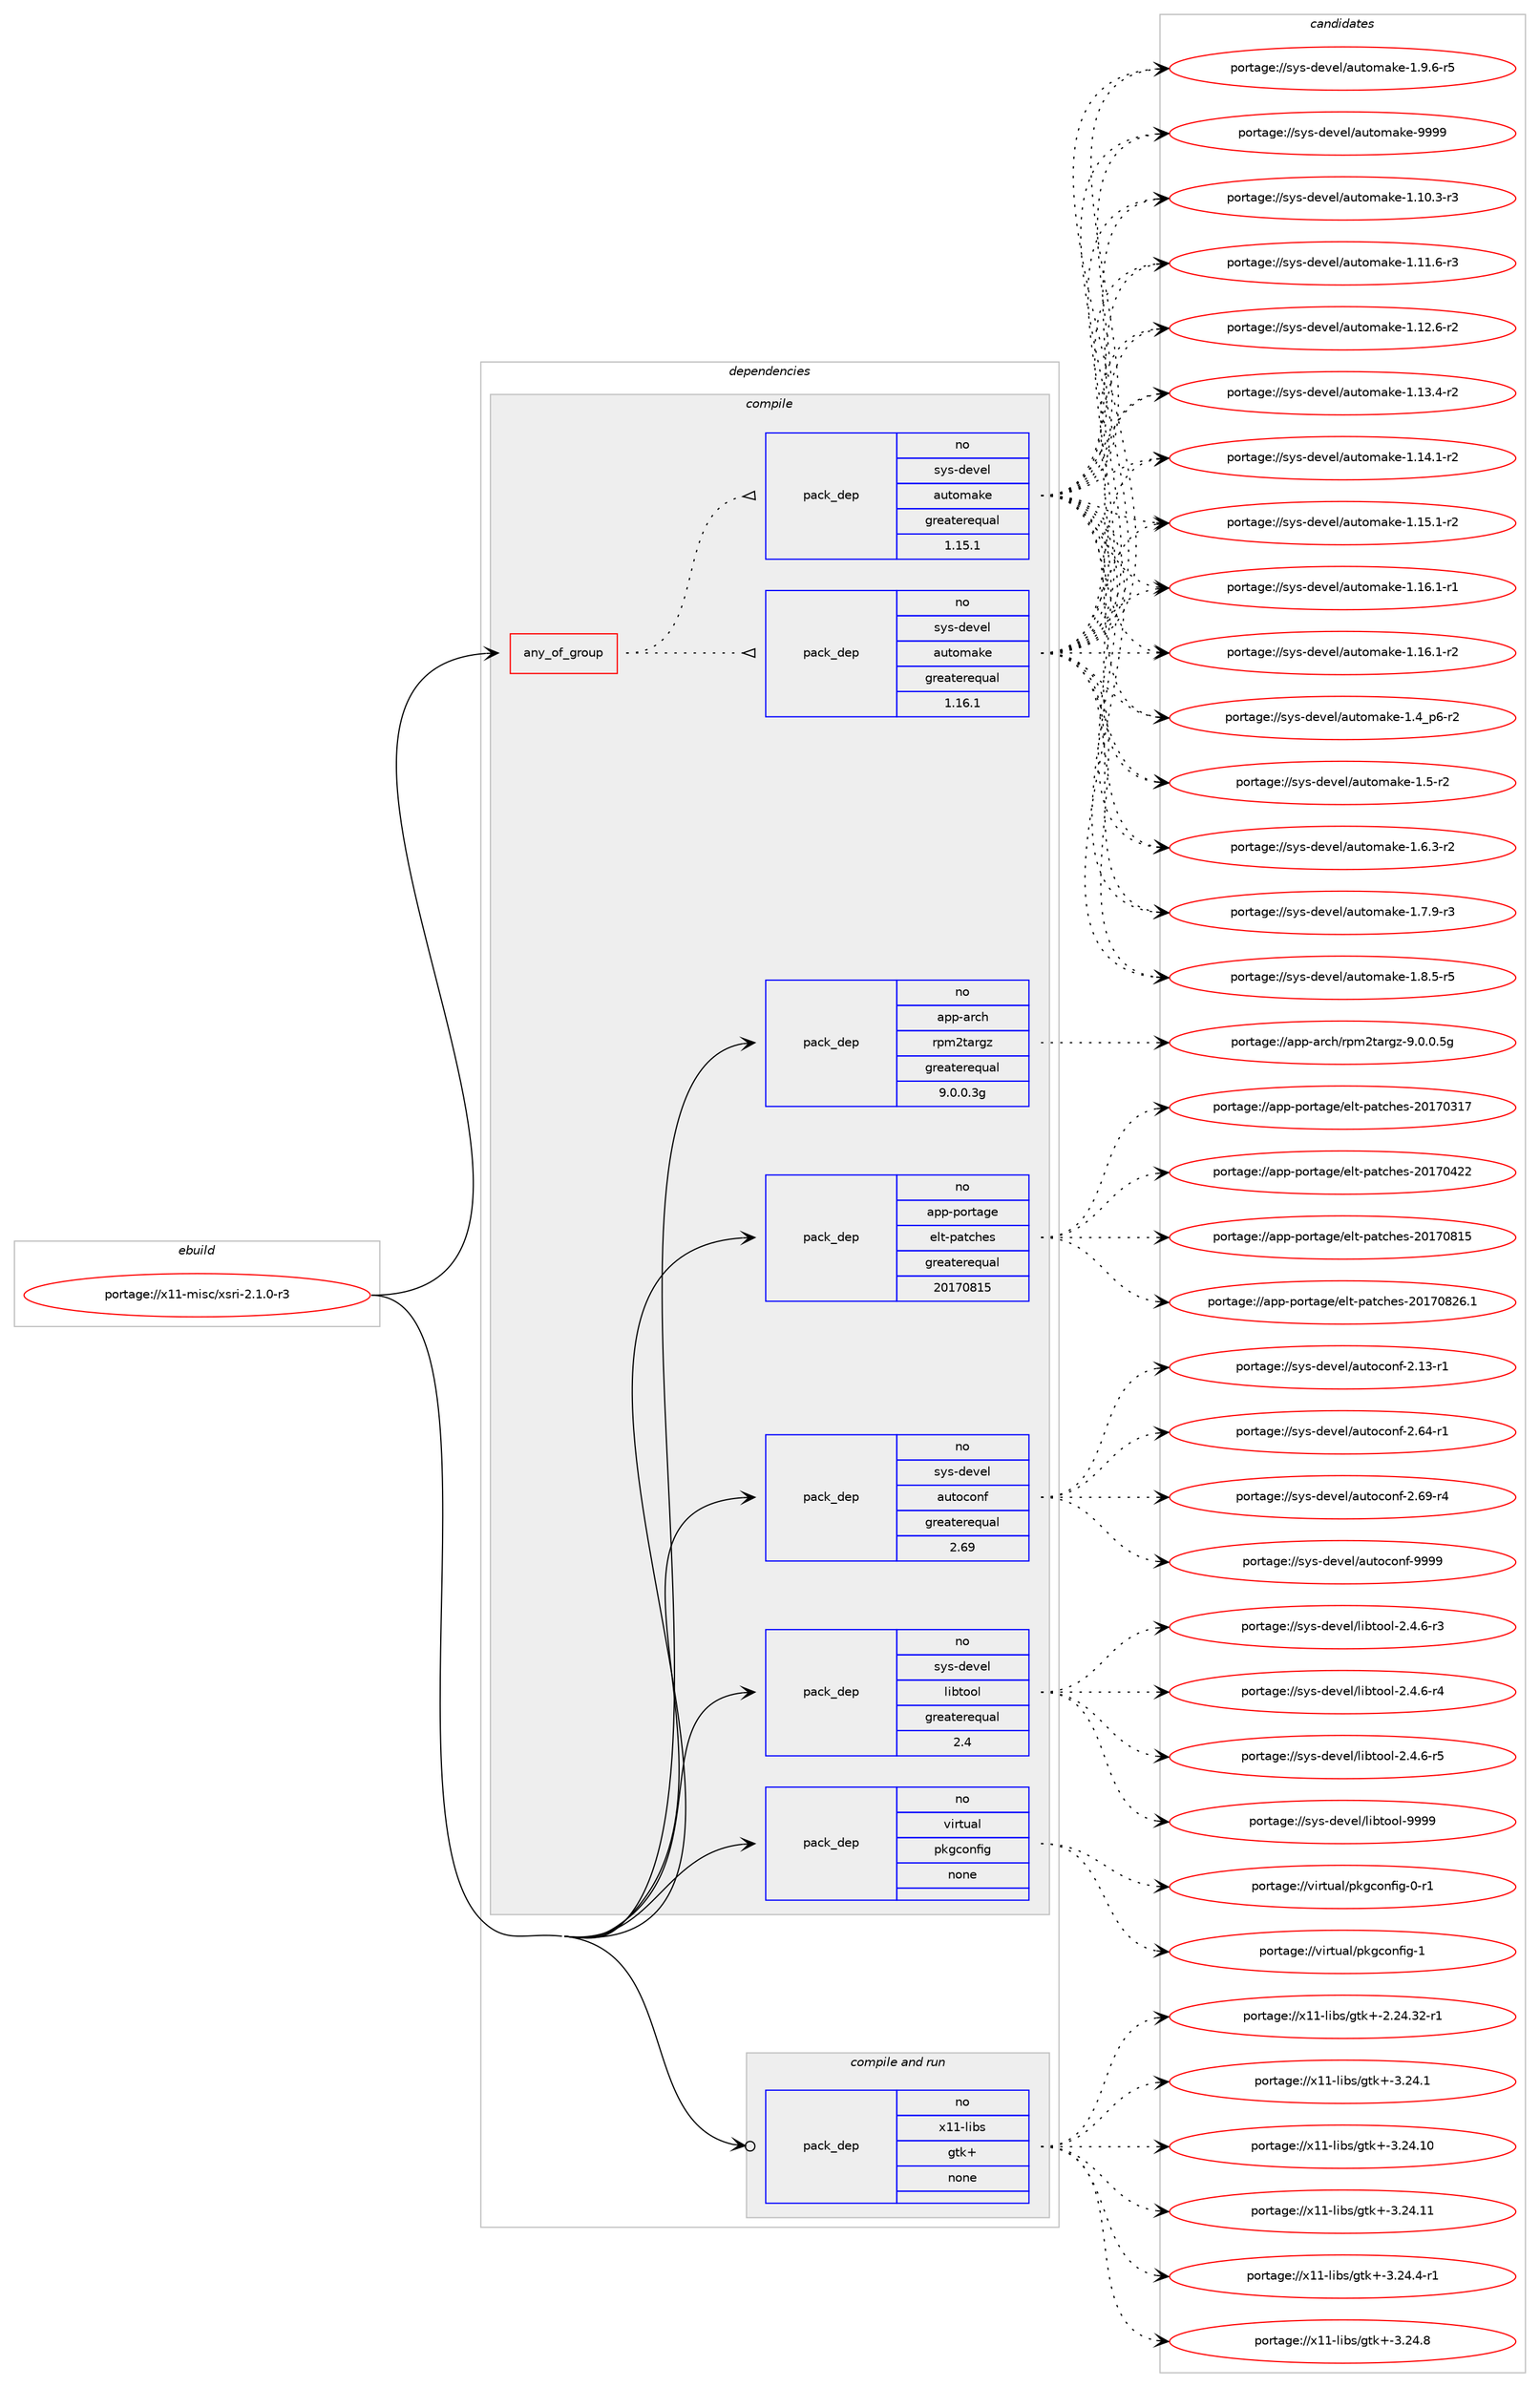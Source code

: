 digraph prolog {

# *************
# Graph options
# *************

newrank=true;
concentrate=true;
compound=true;
graph [rankdir=LR,fontname=Helvetica,fontsize=10,ranksep=1.5];#, ranksep=2.5, nodesep=0.2];
edge  [arrowhead=vee];
node  [fontname=Helvetica,fontsize=10];

# **********
# The ebuild
# **********

subgraph cluster_leftcol {
color=gray;
rank=same;
label=<<i>ebuild</i>>;
id [label="portage://x11-misc/xsri-2.1.0-r3", color=red, width=4, href="../x11-misc/xsri-2.1.0-r3.svg"];
}

# ****************
# The dependencies
# ****************

subgraph cluster_midcol {
color=gray;
label=<<i>dependencies</i>>;
subgraph cluster_compile {
fillcolor="#eeeeee";
style=filled;
label=<<i>compile</i>>;
subgraph any7923 {
dependency455848 [label=<<TABLE BORDER="0" CELLBORDER="1" CELLSPACING="0" CELLPADDING="4"><TR><TD CELLPADDING="10">any_of_group</TD></TR></TABLE>>, shape=none, color=red];subgraph pack338844 {
dependency455849 [label=<<TABLE BORDER="0" CELLBORDER="1" CELLSPACING="0" CELLPADDING="4" WIDTH="220"><TR><TD ROWSPAN="6" CELLPADDING="30">pack_dep</TD></TR><TR><TD WIDTH="110">no</TD></TR><TR><TD>sys-devel</TD></TR><TR><TD>automake</TD></TR><TR><TD>greaterequal</TD></TR><TR><TD>1.16.1</TD></TR></TABLE>>, shape=none, color=blue];
}
dependency455848:e -> dependency455849:w [weight=20,style="dotted",arrowhead="oinv"];
subgraph pack338845 {
dependency455850 [label=<<TABLE BORDER="0" CELLBORDER="1" CELLSPACING="0" CELLPADDING="4" WIDTH="220"><TR><TD ROWSPAN="6" CELLPADDING="30">pack_dep</TD></TR><TR><TD WIDTH="110">no</TD></TR><TR><TD>sys-devel</TD></TR><TR><TD>automake</TD></TR><TR><TD>greaterequal</TD></TR><TR><TD>1.15.1</TD></TR></TABLE>>, shape=none, color=blue];
}
dependency455848:e -> dependency455850:w [weight=20,style="dotted",arrowhead="oinv"];
}
id:e -> dependency455848:w [weight=20,style="solid",arrowhead="vee"];
subgraph pack338846 {
dependency455851 [label=<<TABLE BORDER="0" CELLBORDER="1" CELLSPACING="0" CELLPADDING="4" WIDTH="220"><TR><TD ROWSPAN="6" CELLPADDING="30">pack_dep</TD></TR><TR><TD WIDTH="110">no</TD></TR><TR><TD>app-arch</TD></TR><TR><TD>rpm2targz</TD></TR><TR><TD>greaterequal</TD></TR><TR><TD>9.0.0.3g</TD></TR></TABLE>>, shape=none, color=blue];
}
id:e -> dependency455851:w [weight=20,style="solid",arrowhead="vee"];
subgraph pack338847 {
dependency455852 [label=<<TABLE BORDER="0" CELLBORDER="1" CELLSPACING="0" CELLPADDING="4" WIDTH="220"><TR><TD ROWSPAN="6" CELLPADDING="30">pack_dep</TD></TR><TR><TD WIDTH="110">no</TD></TR><TR><TD>app-portage</TD></TR><TR><TD>elt-patches</TD></TR><TR><TD>greaterequal</TD></TR><TR><TD>20170815</TD></TR></TABLE>>, shape=none, color=blue];
}
id:e -> dependency455852:w [weight=20,style="solid",arrowhead="vee"];
subgraph pack338848 {
dependency455853 [label=<<TABLE BORDER="0" CELLBORDER="1" CELLSPACING="0" CELLPADDING="4" WIDTH="220"><TR><TD ROWSPAN="6" CELLPADDING="30">pack_dep</TD></TR><TR><TD WIDTH="110">no</TD></TR><TR><TD>sys-devel</TD></TR><TR><TD>autoconf</TD></TR><TR><TD>greaterequal</TD></TR><TR><TD>2.69</TD></TR></TABLE>>, shape=none, color=blue];
}
id:e -> dependency455853:w [weight=20,style="solid",arrowhead="vee"];
subgraph pack338849 {
dependency455854 [label=<<TABLE BORDER="0" CELLBORDER="1" CELLSPACING="0" CELLPADDING="4" WIDTH="220"><TR><TD ROWSPAN="6" CELLPADDING="30">pack_dep</TD></TR><TR><TD WIDTH="110">no</TD></TR><TR><TD>sys-devel</TD></TR><TR><TD>libtool</TD></TR><TR><TD>greaterequal</TD></TR><TR><TD>2.4</TD></TR></TABLE>>, shape=none, color=blue];
}
id:e -> dependency455854:w [weight=20,style="solid",arrowhead="vee"];
subgraph pack338850 {
dependency455855 [label=<<TABLE BORDER="0" CELLBORDER="1" CELLSPACING="0" CELLPADDING="4" WIDTH="220"><TR><TD ROWSPAN="6" CELLPADDING="30">pack_dep</TD></TR><TR><TD WIDTH="110">no</TD></TR><TR><TD>virtual</TD></TR><TR><TD>pkgconfig</TD></TR><TR><TD>none</TD></TR><TR><TD></TD></TR></TABLE>>, shape=none, color=blue];
}
id:e -> dependency455855:w [weight=20,style="solid",arrowhead="vee"];
}
subgraph cluster_compileandrun {
fillcolor="#eeeeee";
style=filled;
label=<<i>compile and run</i>>;
subgraph pack338851 {
dependency455856 [label=<<TABLE BORDER="0" CELLBORDER="1" CELLSPACING="0" CELLPADDING="4" WIDTH="220"><TR><TD ROWSPAN="6" CELLPADDING="30">pack_dep</TD></TR><TR><TD WIDTH="110">no</TD></TR><TR><TD>x11-libs</TD></TR><TR><TD>gtk+</TD></TR><TR><TD>none</TD></TR><TR><TD></TD></TR></TABLE>>, shape=none, color=blue];
}
id:e -> dependency455856:w [weight=20,style="solid",arrowhead="odotvee"];
}
subgraph cluster_run {
fillcolor="#eeeeee";
style=filled;
label=<<i>run</i>>;
}
}

# **************
# The candidates
# **************

subgraph cluster_choices {
rank=same;
color=gray;
label=<<i>candidates</i>>;

subgraph choice338844 {
color=black;
nodesep=1;
choiceportage11512111545100101118101108479711711611110997107101454946494846514511451 [label="portage://sys-devel/automake-1.10.3-r3", color=red, width=4,href="../sys-devel/automake-1.10.3-r3.svg"];
choiceportage11512111545100101118101108479711711611110997107101454946494946544511451 [label="portage://sys-devel/automake-1.11.6-r3", color=red, width=4,href="../sys-devel/automake-1.11.6-r3.svg"];
choiceportage11512111545100101118101108479711711611110997107101454946495046544511450 [label="portage://sys-devel/automake-1.12.6-r2", color=red, width=4,href="../sys-devel/automake-1.12.6-r2.svg"];
choiceportage11512111545100101118101108479711711611110997107101454946495146524511450 [label="portage://sys-devel/automake-1.13.4-r2", color=red, width=4,href="../sys-devel/automake-1.13.4-r2.svg"];
choiceportage11512111545100101118101108479711711611110997107101454946495246494511450 [label="portage://sys-devel/automake-1.14.1-r2", color=red, width=4,href="../sys-devel/automake-1.14.1-r2.svg"];
choiceportage11512111545100101118101108479711711611110997107101454946495346494511450 [label="portage://sys-devel/automake-1.15.1-r2", color=red, width=4,href="../sys-devel/automake-1.15.1-r2.svg"];
choiceportage11512111545100101118101108479711711611110997107101454946495446494511449 [label="portage://sys-devel/automake-1.16.1-r1", color=red, width=4,href="../sys-devel/automake-1.16.1-r1.svg"];
choiceportage11512111545100101118101108479711711611110997107101454946495446494511450 [label="portage://sys-devel/automake-1.16.1-r2", color=red, width=4,href="../sys-devel/automake-1.16.1-r2.svg"];
choiceportage115121115451001011181011084797117116111109971071014549465295112544511450 [label="portage://sys-devel/automake-1.4_p6-r2", color=red, width=4,href="../sys-devel/automake-1.4_p6-r2.svg"];
choiceportage11512111545100101118101108479711711611110997107101454946534511450 [label="portage://sys-devel/automake-1.5-r2", color=red, width=4,href="../sys-devel/automake-1.5-r2.svg"];
choiceportage115121115451001011181011084797117116111109971071014549465446514511450 [label="portage://sys-devel/automake-1.6.3-r2", color=red, width=4,href="../sys-devel/automake-1.6.3-r2.svg"];
choiceportage115121115451001011181011084797117116111109971071014549465546574511451 [label="portage://sys-devel/automake-1.7.9-r3", color=red, width=4,href="../sys-devel/automake-1.7.9-r3.svg"];
choiceportage115121115451001011181011084797117116111109971071014549465646534511453 [label="portage://sys-devel/automake-1.8.5-r5", color=red, width=4,href="../sys-devel/automake-1.8.5-r5.svg"];
choiceportage115121115451001011181011084797117116111109971071014549465746544511453 [label="portage://sys-devel/automake-1.9.6-r5", color=red, width=4,href="../sys-devel/automake-1.9.6-r5.svg"];
choiceportage115121115451001011181011084797117116111109971071014557575757 [label="portage://sys-devel/automake-9999", color=red, width=4,href="../sys-devel/automake-9999.svg"];
dependency455849:e -> choiceportage11512111545100101118101108479711711611110997107101454946494846514511451:w [style=dotted,weight="100"];
dependency455849:e -> choiceportage11512111545100101118101108479711711611110997107101454946494946544511451:w [style=dotted,weight="100"];
dependency455849:e -> choiceportage11512111545100101118101108479711711611110997107101454946495046544511450:w [style=dotted,weight="100"];
dependency455849:e -> choiceportage11512111545100101118101108479711711611110997107101454946495146524511450:w [style=dotted,weight="100"];
dependency455849:e -> choiceportage11512111545100101118101108479711711611110997107101454946495246494511450:w [style=dotted,weight="100"];
dependency455849:e -> choiceportage11512111545100101118101108479711711611110997107101454946495346494511450:w [style=dotted,weight="100"];
dependency455849:e -> choiceportage11512111545100101118101108479711711611110997107101454946495446494511449:w [style=dotted,weight="100"];
dependency455849:e -> choiceportage11512111545100101118101108479711711611110997107101454946495446494511450:w [style=dotted,weight="100"];
dependency455849:e -> choiceportage115121115451001011181011084797117116111109971071014549465295112544511450:w [style=dotted,weight="100"];
dependency455849:e -> choiceportage11512111545100101118101108479711711611110997107101454946534511450:w [style=dotted,weight="100"];
dependency455849:e -> choiceportage115121115451001011181011084797117116111109971071014549465446514511450:w [style=dotted,weight="100"];
dependency455849:e -> choiceportage115121115451001011181011084797117116111109971071014549465546574511451:w [style=dotted,weight="100"];
dependency455849:e -> choiceportage115121115451001011181011084797117116111109971071014549465646534511453:w [style=dotted,weight="100"];
dependency455849:e -> choiceportage115121115451001011181011084797117116111109971071014549465746544511453:w [style=dotted,weight="100"];
dependency455849:e -> choiceportage115121115451001011181011084797117116111109971071014557575757:w [style=dotted,weight="100"];
}
subgraph choice338845 {
color=black;
nodesep=1;
choiceportage11512111545100101118101108479711711611110997107101454946494846514511451 [label="portage://sys-devel/automake-1.10.3-r3", color=red, width=4,href="../sys-devel/automake-1.10.3-r3.svg"];
choiceportage11512111545100101118101108479711711611110997107101454946494946544511451 [label="portage://sys-devel/automake-1.11.6-r3", color=red, width=4,href="../sys-devel/automake-1.11.6-r3.svg"];
choiceportage11512111545100101118101108479711711611110997107101454946495046544511450 [label="portage://sys-devel/automake-1.12.6-r2", color=red, width=4,href="../sys-devel/automake-1.12.6-r2.svg"];
choiceportage11512111545100101118101108479711711611110997107101454946495146524511450 [label="portage://sys-devel/automake-1.13.4-r2", color=red, width=4,href="../sys-devel/automake-1.13.4-r2.svg"];
choiceportage11512111545100101118101108479711711611110997107101454946495246494511450 [label="portage://sys-devel/automake-1.14.1-r2", color=red, width=4,href="../sys-devel/automake-1.14.1-r2.svg"];
choiceportage11512111545100101118101108479711711611110997107101454946495346494511450 [label="portage://sys-devel/automake-1.15.1-r2", color=red, width=4,href="../sys-devel/automake-1.15.1-r2.svg"];
choiceportage11512111545100101118101108479711711611110997107101454946495446494511449 [label="portage://sys-devel/automake-1.16.1-r1", color=red, width=4,href="../sys-devel/automake-1.16.1-r1.svg"];
choiceportage11512111545100101118101108479711711611110997107101454946495446494511450 [label="portage://sys-devel/automake-1.16.1-r2", color=red, width=4,href="../sys-devel/automake-1.16.1-r2.svg"];
choiceportage115121115451001011181011084797117116111109971071014549465295112544511450 [label="portage://sys-devel/automake-1.4_p6-r2", color=red, width=4,href="../sys-devel/automake-1.4_p6-r2.svg"];
choiceportage11512111545100101118101108479711711611110997107101454946534511450 [label="portage://sys-devel/automake-1.5-r2", color=red, width=4,href="../sys-devel/automake-1.5-r2.svg"];
choiceportage115121115451001011181011084797117116111109971071014549465446514511450 [label="portage://sys-devel/automake-1.6.3-r2", color=red, width=4,href="../sys-devel/automake-1.6.3-r2.svg"];
choiceportage115121115451001011181011084797117116111109971071014549465546574511451 [label="portage://sys-devel/automake-1.7.9-r3", color=red, width=4,href="../sys-devel/automake-1.7.9-r3.svg"];
choiceportage115121115451001011181011084797117116111109971071014549465646534511453 [label="portage://sys-devel/automake-1.8.5-r5", color=red, width=4,href="../sys-devel/automake-1.8.5-r5.svg"];
choiceportage115121115451001011181011084797117116111109971071014549465746544511453 [label="portage://sys-devel/automake-1.9.6-r5", color=red, width=4,href="../sys-devel/automake-1.9.6-r5.svg"];
choiceportage115121115451001011181011084797117116111109971071014557575757 [label="portage://sys-devel/automake-9999", color=red, width=4,href="../sys-devel/automake-9999.svg"];
dependency455850:e -> choiceportage11512111545100101118101108479711711611110997107101454946494846514511451:w [style=dotted,weight="100"];
dependency455850:e -> choiceportage11512111545100101118101108479711711611110997107101454946494946544511451:w [style=dotted,weight="100"];
dependency455850:e -> choiceportage11512111545100101118101108479711711611110997107101454946495046544511450:w [style=dotted,weight="100"];
dependency455850:e -> choiceportage11512111545100101118101108479711711611110997107101454946495146524511450:w [style=dotted,weight="100"];
dependency455850:e -> choiceportage11512111545100101118101108479711711611110997107101454946495246494511450:w [style=dotted,weight="100"];
dependency455850:e -> choiceportage11512111545100101118101108479711711611110997107101454946495346494511450:w [style=dotted,weight="100"];
dependency455850:e -> choiceportage11512111545100101118101108479711711611110997107101454946495446494511449:w [style=dotted,weight="100"];
dependency455850:e -> choiceportage11512111545100101118101108479711711611110997107101454946495446494511450:w [style=dotted,weight="100"];
dependency455850:e -> choiceportage115121115451001011181011084797117116111109971071014549465295112544511450:w [style=dotted,weight="100"];
dependency455850:e -> choiceportage11512111545100101118101108479711711611110997107101454946534511450:w [style=dotted,weight="100"];
dependency455850:e -> choiceportage115121115451001011181011084797117116111109971071014549465446514511450:w [style=dotted,weight="100"];
dependency455850:e -> choiceportage115121115451001011181011084797117116111109971071014549465546574511451:w [style=dotted,weight="100"];
dependency455850:e -> choiceportage115121115451001011181011084797117116111109971071014549465646534511453:w [style=dotted,weight="100"];
dependency455850:e -> choiceportage115121115451001011181011084797117116111109971071014549465746544511453:w [style=dotted,weight="100"];
dependency455850:e -> choiceportage115121115451001011181011084797117116111109971071014557575757:w [style=dotted,weight="100"];
}
subgraph choice338846 {
color=black;
nodesep=1;
choiceportage971121124597114991044711411210950116971141031224557464846484653103 [label="portage://app-arch/rpm2targz-9.0.0.5g", color=red, width=4,href="../app-arch/rpm2targz-9.0.0.5g.svg"];
dependency455851:e -> choiceportage971121124597114991044711411210950116971141031224557464846484653103:w [style=dotted,weight="100"];
}
subgraph choice338847 {
color=black;
nodesep=1;
choiceportage97112112451121111141169710310147101108116451129711699104101115455048495548514955 [label="portage://app-portage/elt-patches-20170317", color=red, width=4,href="../app-portage/elt-patches-20170317.svg"];
choiceportage97112112451121111141169710310147101108116451129711699104101115455048495548525050 [label="portage://app-portage/elt-patches-20170422", color=red, width=4,href="../app-portage/elt-patches-20170422.svg"];
choiceportage97112112451121111141169710310147101108116451129711699104101115455048495548564953 [label="portage://app-portage/elt-patches-20170815", color=red, width=4,href="../app-portage/elt-patches-20170815.svg"];
choiceportage971121124511211111411697103101471011081164511297116991041011154550484955485650544649 [label="portage://app-portage/elt-patches-20170826.1", color=red, width=4,href="../app-portage/elt-patches-20170826.1.svg"];
dependency455852:e -> choiceportage97112112451121111141169710310147101108116451129711699104101115455048495548514955:w [style=dotted,weight="100"];
dependency455852:e -> choiceportage97112112451121111141169710310147101108116451129711699104101115455048495548525050:w [style=dotted,weight="100"];
dependency455852:e -> choiceportage97112112451121111141169710310147101108116451129711699104101115455048495548564953:w [style=dotted,weight="100"];
dependency455852:e -> choiceportage971121124511211111411697103101471011081164511297116991041011154550484955485650544649:w [style=dotted,weight="100"];
}
subgraph choice338848 {
color=black;
nodesep=1;
choiceportage1151211154510010111810110847971171161119911111010245504649514511449 [label="portage://sys-devel/autoconf-2.13-r1", color=red, width=4,href="../sys-devel/autoconf-2.13-r1.svg"];
choiceportage1151211154510010111810110847971171161119911111010245504654524511449 [label="portage://sys-devel/autoconf-2.64-r1", color=red, width=4,href="../sys-devel/autoconf-2.64-r1.svg"];
choiceportage1151211154510010111810110847971171161119911111010245504654574511452 [label="portage://sys-devel/autoconf-2.69-r4", color=red, width=4,href="../sys-devel/autoconf-2.69-r4.svg"];
choiceportage115121115451001011181011084797117116111991111101024557575757 [label="portage://sys-devel/autoconf-9999", color=red, width=4,href="../sys-devel/autoconf-9999.svg"];
dependency455853:e -> choiceportage1151211154510010111810110847971171161119911111010245504649514511449:w [style=dotted,weight="100"];
dependency455853:e -> choiceportage1151211154510010111810110847971171161119911111010245504654524511449:w [style=dotted,weight="100"];
dependency455853:e -> choiceportage1151211154510010111810110847971171161119911111010245504654574511452:w [style=dotted,weight="100"];
dependency455853:e -> choiceportage115121115451001011181011084797117116111991111101024557575757:w [style=dotted,weight="100"];
}
subgraph choice338849 {
color=black;
nodesep=1;
choiceportage1151211154510010111810110847108105981161111111084550465246544511451 [label="portage://sys-devel/libtool-2.4.6-r3", color=red, width=4,href="../sys-devel/libtool-2.4.6-r3.svg"];
choiceportage1151211154510010111810110847108105981161111111084550465246544511452 [label="portage://sys-devel/libtool-2.4.6-r4", color=red, width=4,href="../sys-devel/libtool-2.4.6-r4.svg"];
choiceportage1151211154510010111810110847108105981161111111084550465246544511453 [label="portage://sys-devel/libtool-2.4.6-r5", color=red, width=4,href="../sys-devel/libtool-2.4.6-r5.svg"];
choiceportage1151211154510010111810110847108105981161111111084557575757 [label="portage://sys-devel/libtool-9999", color=red, width=4,href="../sys-devel/libtool-9999.svg"];
dependency455854:e -> choiceportage1151211154510010111810110847108105981161111111084550465246544511451:w [style=dotted,weight="100"];
dependency455854:e -> choiceportage1151211154510010111810110847108105981161111111084550465246544511452:w [style=dotted,weight="100"];
dependency455854:e -> choiceportage1151211154510010111810110847108105981161111111084550465246544511453:w [style=dotted,weight="100"];
dependency455854:e -> choiceportage1151211154510010111810110847108105981161111111084557575757:w [style=dotted,weight="100"];
}
subgraph choice338850 {
color=black;
nodesep=1;
choiceportage11810511411611797108471121071039911111010210510345484511449 [label="portage://virtual/pkgconfig-0-r1", color=red, width=4,href="../virtual/pkgconfig-0-r1.svg"];
choiceportage1181051141161179710847112107103991111101021051034549 [label="portage://virtual/pkgconfig-1", color=red, width=4,href="../virtual/pkgconfig-1.svg"];
dependency455855:e -> choiceportage11810511411611797108471121071039911111010210510345484511449:w [style=dotted,weight="100"];
dependency455855:e -> choiceportage1181051141161179710847112107103991111101021051034549:w [style=dotted,weight="100"];
}
subgraph choice338851 {
color=black;
nodesep=1;
choiceportage12049494510810598115471031161074345504650524651504511449 [label="portage://x11-libs/gtk+-2.24.32-r1", color=red, width=4,href="../x11-libs/gtk+-2.24.32-r1.svg"];
choiceportage12049494510810598115471031161074345514650524649 [label="portage://x11-libs/gtk+-3.24.1", color=red, width=4,href="../x11-libs/gtk+-3.24.1.svg"];
choiceportage1204949451081059811547103116107434551465052464948 [label="portage://x11-libs/gtk+-3.24.10", color=red, width=4,href="../x11-libs/gtk+-3.24.10.svg"];
choiceportage1204949451081059811547103116107434551465052464949 [label="portage://x11-libs/gtk+-3.24.11", color=red, width=4,href="../x11-libs/gtk+-3.24.11.svg"];
choiceportage120494945108105981154710311610743455146505246524511449 [label="portage://x11-libs/gtk+-3.24.4-r1", color=red, width=4,href="../x11-libs/gtk+-3.24.4-r1.svg"];
choiceportage12049494510810598115471031161074345514650524656 [label="portage://x11-libs/gtk+-3.24.8", color=red, width=4,href="../x11-libs/gtk+-3.24.8.svg"];
dependency455856:e -> choiceportage12049494510810598115471031161074345504650524651504511449:w [style=dotted,weight="100"];
dependency455856:e -> choiceportage12049494510810598115471031161074345514650524649:w [style=dotted,weight="100"];
dependency455856:e -> choiceportage1204949451081059811547103116107434551465052464948:w [style=dotted,weight="100"];
dependency455856:e -> choiceportage1204949451081059811547103116107434551465052464949:w [style=dotted,weight="100"];
dependency455856:e -> choiceportage120494945108105981154710311610743455146505246524511449:w [style=dotted,weight="100"];
dependency455856:e -> choiceportage12049494510810598115471031161074345514650524656:w [style=dotted,weight="100"];
}
}

}
